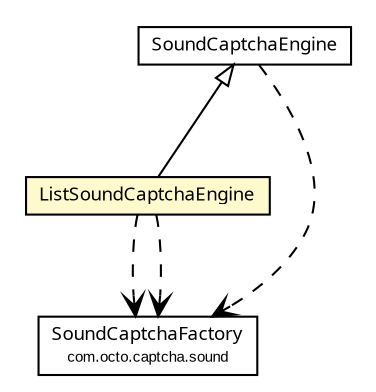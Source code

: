 #!/usr/local/bin/dot
#
# Class diagram 
# Generated by UmlGraph version 4.6 (http://www.spinellis.gr/sw/umlgraph)
#

digraph G {
	edge [fontname="arial",fontsize=10,labelfontname="arial",labelfontsize=10];
	node [fontname="arial",fontsize=10,shape=plaintext];
	// com.octo.captcha.engine.sound.SoundCaptchaEngine
	c15887 [label=<<table border="0" cellborder="1" cellspacing="0" cellpadding="2" port="p" href="./SoundCaptchaEngine.html">
		<tr><td><table border="0" cellspacing="0" cellpadding="1">
			<tr><td><font face="ariali"> SoundCaptchaEngine </font></td></tr>
		</table></td></tr>
		</table>>, fontname="arial", fontcolor="black", fontsize=9.0];
	// com.octo.captcha.engine.sound.ListSoundCaptchaEngine
	c15888 [label=<<table border="0" cellborder="1" cellspacing="0" cellpadding="2" port="p" bgcolor="lemonChiffon" href="./ListSoundCaptchaEngine.html">
		<tr><td><table border="0" cellspacing="0" cellpadding="1">
			<tr><td><font face="ariali"> ListSoundCaptchaEngine </font></td></tr>
		</table></td></tr>
		</table>>, fontname="arial", fontcolor="black", fontsize=9.0];
	// com.octo.captcha.sound.SoundCaptchaFactory
	c15924 [label=<<table border="0" cellborder="1" cellspacing="0" cellpadding="2" port="p" href="../../sound/SoundCaptchaFactory.html">
		<tr><td><table border="0" cellspacing="0" cellpadding="1">
			<tr><td><font face="ariali"> SoundCaptchaFactory </font></td></tr>
			<tr><td><font point-size="7.0"> com.octo.captcha.sound </font></td></tr>
		</table></td></tr>
		</table>>, fontname="arial", fontcolor="black", fontsize=9.0];
	//com.octo.captcha.engine.sound.ListSoundCaptchaEngine extends com.octo.captcha.engine.sound.SoundCaptchaEngine
	c15887:p -> c15888:p [dir=back,arrowtail=empty];
	// com.octo.captcha.engine.sound.SoundCaptchaEngine DEPEND com.octo.captcha.sound.SoundCaptchaFactory
	c15887:p -> c15924:p [taillabel="", label="", headlabel="", fontname="arial", fontcolor="black", fontsize=10.0, color="black", arrowhead=open, style=dashed];
	// com.octo.captcha.engine.sound.ListSoundCaptchaEngine DEPEND com.octo.captcha.sound.SoundCaptchaFactory
	c15888:p -> c15924:p [taillabel="", label="", headlabel="", fontname="arial", fontcolor="black", fontsize=10.0, color="black", arrowhead=open, style=dashed];
	// com.octo.captcha.engine.sound.ListSoundCaptchaEngine DEPEND com.octo.captcha.sound.SoundCaptchaFactory
	c15888:p -> c15924:p [taillabel="", label="", headlabel="", fontname="arial", fontcolor="black", fontsize=10.0, color="black", arrowhead=open, style=dashed];
}

